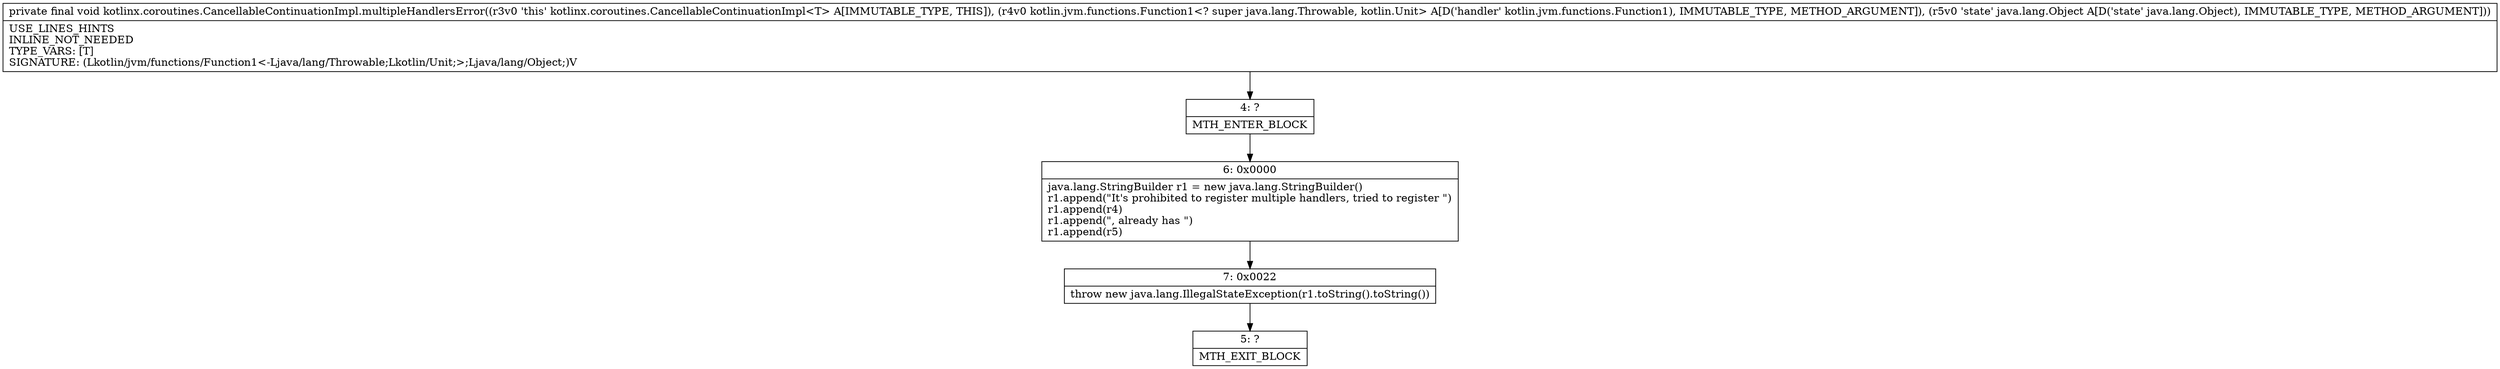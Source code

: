 digraph "CFG forkotlinx.coroutines.CancellableContinuationImpl.multipleHandlersError(Lkotlin\/jvm\/functions\/Function1;Ljava\/lang\/Object;)V" {
Node_4 [shape=record,label="{4\:\ ?|MTH_ENTER_BLOCK\l}"];
Node_6 [shape=record,label="{6\:\ 0x0000|java.lang.StringBuilder r1 = new java.lang.StringBuilder()\lr1.append(\"It's prohibited to register multiple handlers, tried to register \")\lr1.append(r4)\lr1.append(\", already has \")\lr1.append(r5)\l}"];
Node_7 [shape=record,label="{7\:\ 0x0022|throw new java.lang.IllegalStateException(r1.toString().toString())\l}"];
Node_5 [shape=record,label="{5\:\ ?|MTH_EXIT_BLOCK\l}"];
MethodNode[shape=record,label="{private final void kotlinx.coroutines.CancellableContinuationImpl.multipleHandlersError((r3v0 'this' kotlinx.coroutines.CancellableContinuationImpl\<T\> A[IMMUTABLE_TYPE, THIS]), (r4v0 kotlin.jvm.functions.Function1\<? super java.lang.Throwable, kotlin.Unit\> A[D('handler' kotlin.jvm.functions.Function1), IMMUTABLE_TYPE, METHOD_ARGUMENT]), (r5v0 'state' java.lang.Object A[D('state' java.lang.Object), IMMUTABLE_TYPE, METHOD_ARGUMENT]))  | USE_LINES_HINTS\lINLINE_NOT_NEEDED\lTYPE_VARS: [T]\lSIGNATURE: (Lkotlin\/jvm\/functions\/Function1\<\-Ljava\/lang\/Throwable;Lkotlin\/Unit;\>;Ljava\/lang\/Object;)V\l}"];
MethodNode -> Node_4;Node_4 -> Node_6;
Node_6 -> Node_7;
Node_7 -> Node_5;
}

